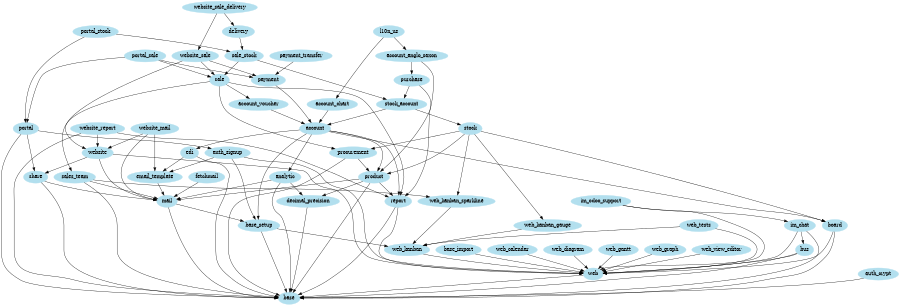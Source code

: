 digraph module_dependency {
	size="6,6";
	node [color=lightblue2, style=filled];
	"account" -> "analytic";
	"account_anglo_saxon" -> "product";
	"account_anglo_saxon" -> "purchase";
	"account" -> "base_setup";
	"account" -> "board";
	"account_chart" -> "account";
	"account" -> "edi";
	"account" -> "product";
	"account" -> "report";
	"account_voucher" -> "account";
	"analytic" -> "base";
	"analytic" -> "decimal_precision";
	"analytic" -> "mail";
	"auth_crypt" -> "base";
	"auth_signup" -> "base_setup";
	"auth_signup" -> "email_template";
	"auth_signup" -> "web";
	"base_import" -> "web";
	"base_setup" -> "base";
	"base_setup" -> "web_kanban";
	"board" -> "base";
	"board" -> "web";
	"bus" -> "base";
	"bus" -> "web";
	"decimal_precision" -> "base";
	"delivery" -> "sale_stock";
	"edi" -> "base";
	"edi" -> "email_template";
	"email_template" -> "mail";
	"fetchmail" -> "mail";
	"im_chat" -> "base";
	"im_chat" -> "bus";
	"im_chat" -> "web";
	"im_odoo_support" -> "im_chat";
	"im_odoo_support" -> "web";
	"l10n_us" -> "account_anglo_saxon";
	"l10n_us" -> "account_chart";
	"mail" -> "base";
	"mail" -> "base_setup";
	"payment" -> "account";
	"payment_transfer" -> "payment";
	"portal" -> "auth_signup";
	"portal" -> "base";
	"portal_sale" -> "payment";
	"portal_sale" -> "portal";
	"portal_sale" -> "sale";
	"portal" -> "share";
	"portal_stock" -> "portal";
	"portal_stock" -> "sale_stock";
	"procurement" -> "base";
	"procurement" -> "product";
	"product" -> "base";
	"product" -> "decimal_precision";
	"product" -> "mail";
	"product" -> "report";
	"purchase" -> "report";
	"purchase" -> "stock_account";
	"report" -> "base";
	"report" -> "web";
	"sale" -> "account_voucher";
	"sale" -> "procurement";
	"sale" -> "report";
	"sale" -> "sales_team";
	"sales_team" -> "base";
	"sales_team" -> "mail";
	"sales_team" -> "web_kanban_sparkline";
	"sale_stock" -> "sale";
	"sale_stock" -> "stock_account";
	"share" -> "base";
	"share" -> "mail";
	"stock_account" -> "account";
	"stock_account" -> "stock";
	"stock" -> "board";
	"stock" -> "procurement";
	"stock" -> "product";
	"stock" -> "web_kanban_gauge";
	"stock" -> "web_kanban_sparkline";
	"web" -> "base";
	"web_calendar" -> "web";
	"web_diagram" -> "web";
	"web_gantt" -> "web";
	"web_graph" -> "web";
	"web_kanban_gauge" -> "web_kanban";
	"web_kanban_sparkline" -> "web_kanban";
	"web_kanban" -> "web";
	"website" -> "mail";
	"website_mail" -> "email_template";
	"website_mail" -> "mail";
	"website_mail" -> "website";
	"website_report" -> "base";
	"website_report" -> "report";
	"website_report" -> "website";
	"website_sale_delivery" -> "delivery";
	"website_sale_delivery" -> "website_sale";
	"website_sale" -> "payment";
	"website_sale" -> "sale";
	"website_sale" -> "website";
	"website" -> "share";
	"website" -> "web";
	"web_tests" -> "web";
	"web_tests" -> "web_kanban";
	"web_view_editor" -> "web";
}
